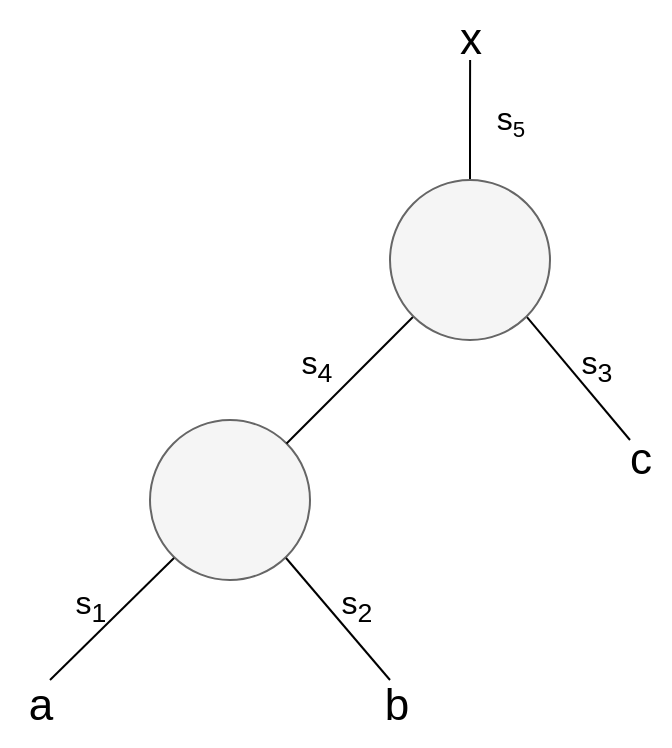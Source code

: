 <mxfile version="21.7.2" type="github">
  <diagram name="Seite-1" id="2Jv2A_SPTJcTWWjUNhSu">
    <mxGraphModel dx="983" dy="639" grid="1" gridSize="10" guides="1" tooltips="1" connect="1" arrows="1" fold="1" page="1" pageScale="1" pageWidth="827" pageHeight="1169" math="0" shadow="0">
      <root>
        <mxCell id="0" />
        <mxCell id="1" parent="0" />
        <mxCell id="mxmNynJWjpl4v9H-GMLr-1" value="" style="ellipse;whiteSpace=wrap;html=1;aspect=fixed;fillColor=#f5f5f5;fontColor=#333333;strokeColor=#666666;" vertex="1" parent="1">
          <mxGeometry x="240" y="320" width="80" height="80" as="geometry" />
        </mxCell>
        <mxCell id="mxmNynJWjpl4v9H-GMLr-3" style="rounded=0;orthogonalLoop=1;jettySize=auto;html=1;exitX=0;exitY=1;exitDx=0;exitDy=0;entryX=1;entryY=0;entryDx=0;entryDy=0;startArrow=none;startFill=0;strokeColor=default;endArrow=none;endFill=0;" edge="1" parent="1" source="mxmNynJWjpl4v9H-GMLr-2" target="mxmNynJWjpl4v9H-GMLr-1">
          <mxGeometry relative="1" as="geometry" />
        </mxCell>
        <mxCell id="mxmNynJWjpl4v9H-GMLr-4" style="rounded=0;orthogonalLoop=1;jettySize=auto;html=1;exitX=1;exitY=1;exitDx=0;exitDy=0;endArrow=none;endFill=0;" edge="1" parent="1" source="mxmNynJWjpl4v9H-GMLr-2">
          <mxGeometry relative="1" as="geometry">
            <mxPoint x="480" y="330" as="targetPoint" />
          </mxGeometry>
        </mxCell>
        <mxCell id="mxmNynJWjpl4v9H-GMLr-16" style="edgeStyle=orthogonalEdgeStyle;rounded=0;orthogonalLoop=1;jettySize=auto;html=1;exitX=0.5;exitY=0;exitDx=0;exitDy=0;endArrow=none;endFill=0;" edge="1" parent="1" source="mxmNynJWjpl4v9H-GMLr-2">
          <mxGeometry relative="1" as="geometry">
            <mxPoint x="400.061" y="140" as="targetPoint" />
          </mxGeometry>
        </mxCell>
        <mxCell id="mxmNynJWjpl4v9H-GMLr-2" value="" style="ellipse;whiteSpace=wrap;html=1;aspect=fixed;fillColor=#f5f5f5;fontColor=#333333;strokeColor=#666666;" vertex="1" parent="1">
          <mxGeometry x="360" y="200" width="80" height="80" as="geometry" />
        </mxCell>
        <mxCell id="mxmNynJWjpl4v9H-GMLr-6" value="&lt;font style=&quot;font-size: 22px;&quot;&gt;c&lt;/font&gt;" style="text;html=1;align=center;verticalAlign=middle;resizable=0;points=[];autosize=1;strokeColor=none;fillColor=none;" vertex="1" parent="1">
          <mxGeometry x="470" y="320" width="30" height="40" as="geometry" />
        </mxCell>
        <mxCell id="mxmNynJWjpl4v9H-GMLr-7" style="rounded=0;orthogonalLoop=1;jettySize=auto;html=1;exitX=0;exitY=1;exitDx=0;exitDy=0;startArrow=none;startFill=0;strokeColor=default;endArrow=none;endFill=0;" edge="1" parent="1">
          <mxGeometry relative="1" as="geometry">
            <mxPoint x="252" y="389" as="sourcePoint" />
            <mxPoint x="190" y="450" as="targetPoint" />
          </mxGeometry>
        </mxCell>
        <mxCell id="mxmNynJWjpl4v9H-GMLr-8" style="rounded=0;orthogonalLoop=1;jettySize=auto;html=1;exitX=1;exitY=1;exitDx=0;exitDy=0;endArrow=none;endFill=0;" edge="1" parent="1">
          <mxGeometry relative="1" as="geometry">
            <mxPoint x="360" y="450" as="targetPoint" />
            <mxPoint x="308" y="389" as="sourcePoint" />
          </mxGeometry>
        </mxCell>
        <mxCell id="mxmNynJWjpl4v9H-GMLr-9" value="&lt;font style=&quot;font-size: 22px;&quot;&gt;a&lt;/font&gt;" style="text;html=1;align=center;verticalAlign=middle;resizable=0;points=[];autosize=1;strokeColor=none;fillColor=none;" vertex="1" parent="1">
          <mxGeometry x="165" y="443" width="40" height="40" as="geometry" />
        </mxCell>
        <mxCell id="mxmNynJWjpl4v9H-GMLr-10" value="&lt;font style=&quot;font-size: 22px;&quot;&gt;b&lt;/font&gt;" style="text;html=1;align=center;verticalAlign=middle;resizable=0;points=[];autosize=1;strokeColor=none;fillColor=none;" vertex="1" parent="1">
          <mxGeometry x="343" y="443" width="40" height="40" as="geometry" />
        </mxCell>
        <mxCell id="mxmNynJWjpl4v9H-GMLr-11" value="&lt;font style=&quot;font-size: 16px;&quot;&gt;s&lt;sub&gt;1&lt;/sub&gt;&lt;/font&gt;" style="text;html=1;align=center;verticalAlign=middle;resizable=0;points=[];autosize=1;strokeColor=none;fillColor=none;" vertex="1" parent="1">
          <mxGeometry x="190" y="393" width="40" height="40" as="geometry" />
        </mxCell>
        <mxCell id="mxmNynJWjpl4v9H-GMLr-12" value="&lt;font style=&quot;font-size: 16px;&quot;&gt;s&lt;sub&gt;2&lt;/sub&gt;&lt;/font&gt;" style="text;html=1;align=center;verticalAlign=middle;resizable=0;points=[];autosize=1;strokeColor=none;fillColor=none;" vertex="1" parent="1">
          <mxGeometry x="323" y="393" width="40" height="40" as="geometry" />
        </mxCell>
        <mxCell id="mxmNynJWjpl4v9H-GMLr-13" value="&lt;font style=&quot;font-size: 16px;&quot;&gt;s&lt;sub&gt;3&lt;/sub&gt;&lt;/font&gt;" style="text;html=1;align=center;verticalAlign=middle;resizable=0;points=[];autosize=1;strokeColor=none;fillColor=none;" vertex="1" parent="1">
          <mxGeometry x="443" y="273" width="40" height="40" as="geometry" />
        </mxCell>
        <mxCell id="mxmNynJWjpl4v9H-GMLr-14" value="&lt;font style=&quot;font-size: 16px;&quot;&gt;&lt;font style=&quot;font-size: 16px;&quot;&gt;s&lt;/font&gt;&lt;font style=&quot;font-size: 16px;&quot;&gt;&lt;sub style=&quot;&quot;&gt;4&lt;/sub&gt;&lt;/font&gt;&lt;/font&gt;" style="text;html=1;align=center;verticalAlign=middle;resizable=0;points=[];autosize=1;strokeColor=none;fillColor=none;" vertex="1" parent="1">
          <mxGeometry x="303" y="273" width="40" height="40" as="geometry" />
        </mxCell>
        <mxCell id="mxmNynJWjpl4v9H-GMLr-17" value="&lt;font style=&quot;&quot;&gt;&lt;font style=&quot;font-size: 16px;&quot;&gt;s&lt;/font&gt;&lt;font style=&quot;font-size: 13.333px;&quot;&gt;&lt;sub&gt;5&lt;/sub&gt;&lt;/font&gt;&lt;/font&gt;" style="text;html=1;align=center;verticalAlign=middle;resizable=0;points=[];autosize=1;strokeColor=none;fillColor=none;" vertex="1" parent="1">
          <mxGeometry x="400" y="155" width="40" height="30" as="geometry" />
        </mxCell>
        <mxCell id="mxmNynJWjpl4v9H-GMLr-18" value="&lt;font style=&quot;font-size: 22px;&quot;&gt;x&lt;/font&gt;" style="text;html=1;align=center;verticalAlign=middle;resizable=0;points=[];autosize=1;strokeColor=none;fillColor=none;" vertex="1" parent="1">
          <mxGeometry x="385" y="110" width="30" height="40" as="geometry" />
        </mxCell>
      </root>
    </mxGraphModel>
  </diagram>
</mxfile>
